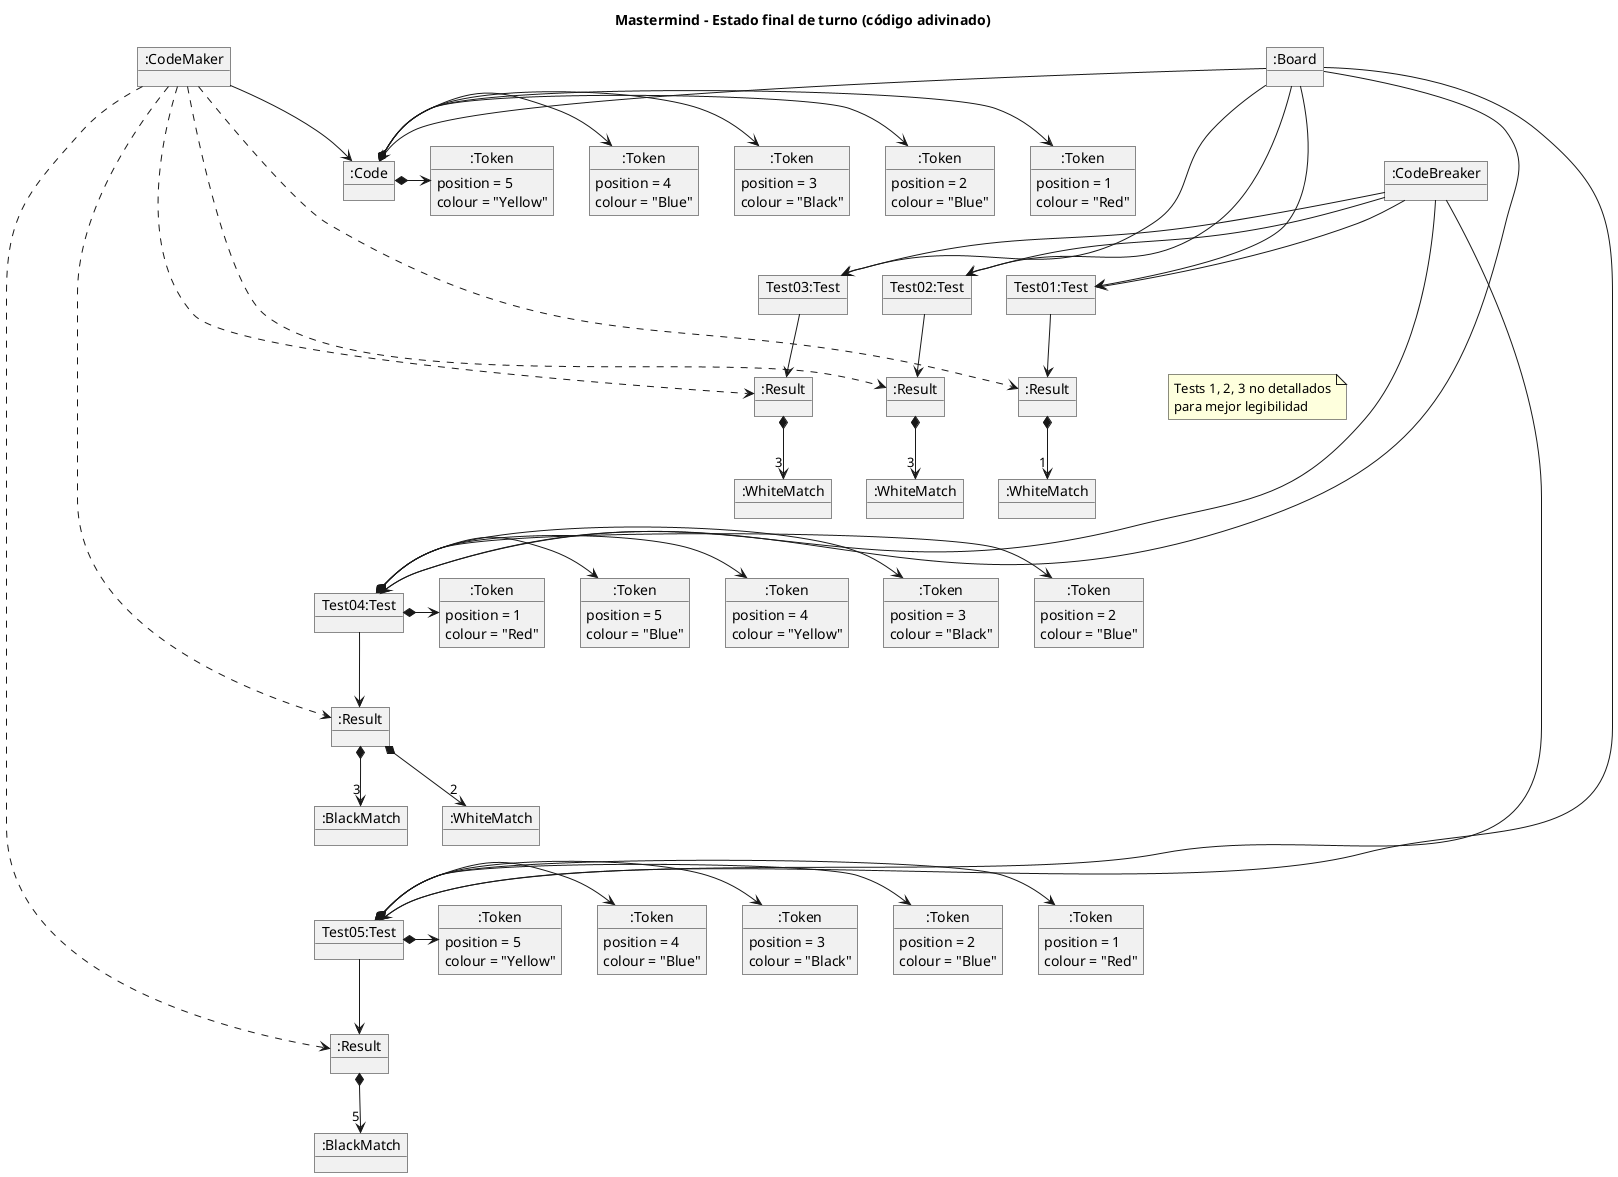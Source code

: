 @startuml

title Mastermind - Estado final de turno (código adivinado)

'OBJECTS'
object ":Board" as Board
object ":CodeMaker" as CodeMaker
object ":CodeBreaker" as CodeBreaker
together {

    together {
        object "Test01:Test" as Test01
        object ":Result" as Result01
        object ":WhiteMatch" as WhiteMatch01
        object "Test02:Test" as Test02
        object ":Result" as Result02
        object ":WhiteMatch" as WhiteMatch02
        object "Test03:Test" as Test03
        object ":Result" as Result03
        object ":WhiteMatch" as WhiteMatch03
    }

    together {

        object "Test04:Test" as Test04
        object ":Token" as Token041 {
            position = 1
            colour = "Red"
        }
        object ":Token" as Token042 {
            position = 2
            colour = "Blue"
        }
        object ":Token" as Token043 {
            position = 3
            colour = "Black"
        }
        object ":Token" as Token044 {
            position = 4
            colour = "Yellow"
        }
        object ":Token" as Token045 {
            position = 5
            colour = "Blue"
        }
        object ":Result" as Result04
        object ":BlackMatch" as BlackMatch04
        object ":WhiteMatch" as WhiteMatch04
    }
    together {
        object "Test05:Test" as Test05
        object ":Token" as Token051 {
            position = 1
            colour = "Red"
        }
        object ":Token" as Token052 {
            position = 2
            colour = "Blue"
        }
        object ":Token" as Token053 {
            position = 3
            colour = "Black"
        }
        object ":Token" as Token054 {
            position = 4
            colour = "Blue"
        }
        object ":Token" as Token055 {
            position = 5
            colour = "Yellow"
        }
        object ":Result" as Result05
        object ":BlackMatch" as BlackMatch05
    }

    together {
        object ":Code" as Code
        object ":Token" as Token001 {
            position = 1
            colour = "Red"
        }
        object ":Token" as Token002 {
            position = 2
            colour = "Blue"
        }
        object ":Token" as Token003 {
            position = 3
            colour = "Black"
        }
        object ":Token" as Token004 {
            position = 4
            colour = "Blue"
        }
        object ":Token" as Token005 {
            position = 5
            colour = "Yellow"
        }
    }
}



'RELATIONSHIPS'
Board --> Code
Board --> Test01
Board --> Test02
Board --> Test03
Board --> Test04
Board --> Test05

CodeMaker --> Code
CodeBreaker --> Test01
CodeBreaker --> Test02
CodeBreaker --> Test03
CodeBreaker --> Test04
CodeBreaker --> Test05
CodeMaker ..> Result01
CodeMaker ..> Result02
CodeMaker ..> Result03
CodeMaker ..> Result04
CodeMaker ..> Result05

'TEST LINE 01 RELATIONSHIPS'
Test01 --> Result01
Result01 *--> "1" WhiteMatch01

'TEST LINE 02 RELATIONSHIPS'
Test02 --> Result02
Result02 *--> "3" WhiteMatch02

'TEST LINE 03 RELATIONSHIPS'
Test03 --> Result03
Result03 *--> "3" WhiteMatch03

'TEST LINE 04 RELATIONSHIPS'
Test04 *-right-> Token041
Test04 *-right-> Token042
Test04 *-right-> Token043
Test04 *-right-> Token044
Test04 *-right-> Token045

Test04 --> Result04
Result04 *--> "3" BlackMatch04
Result04 *--> "2" WhiteMatch04


'TEST LINE 05 RELATIONSHIPS'

Test05 *-right-> Token051
Test05 *-right-> Token052
Test05 *-right-> Token053
Test05 *-right-> Token054
Test05 *-right-> Token055

Test05 --> Result05
Result05 *--> "5" BlackMatch05

'CODE LINE RELATIONSHIPS'

Code *-right-> Token001
Code *-right-> Token002
Code *-right-> Token003
Code *-right-> Token004
Code *-right-> Token005

note as N1
Tests 1, 2, 3 no detallados
para mejor legibilidad
end note

'FORCE LAYOUT'
Code -[hidden]-> Test03
Test01 -[hidden]-> Test04
WhiteMatch03 -[hidden]-> Test04
WhiteMatch04 -[hidden]-> Test05
Test03 -[hidden]- N1

@enduml
